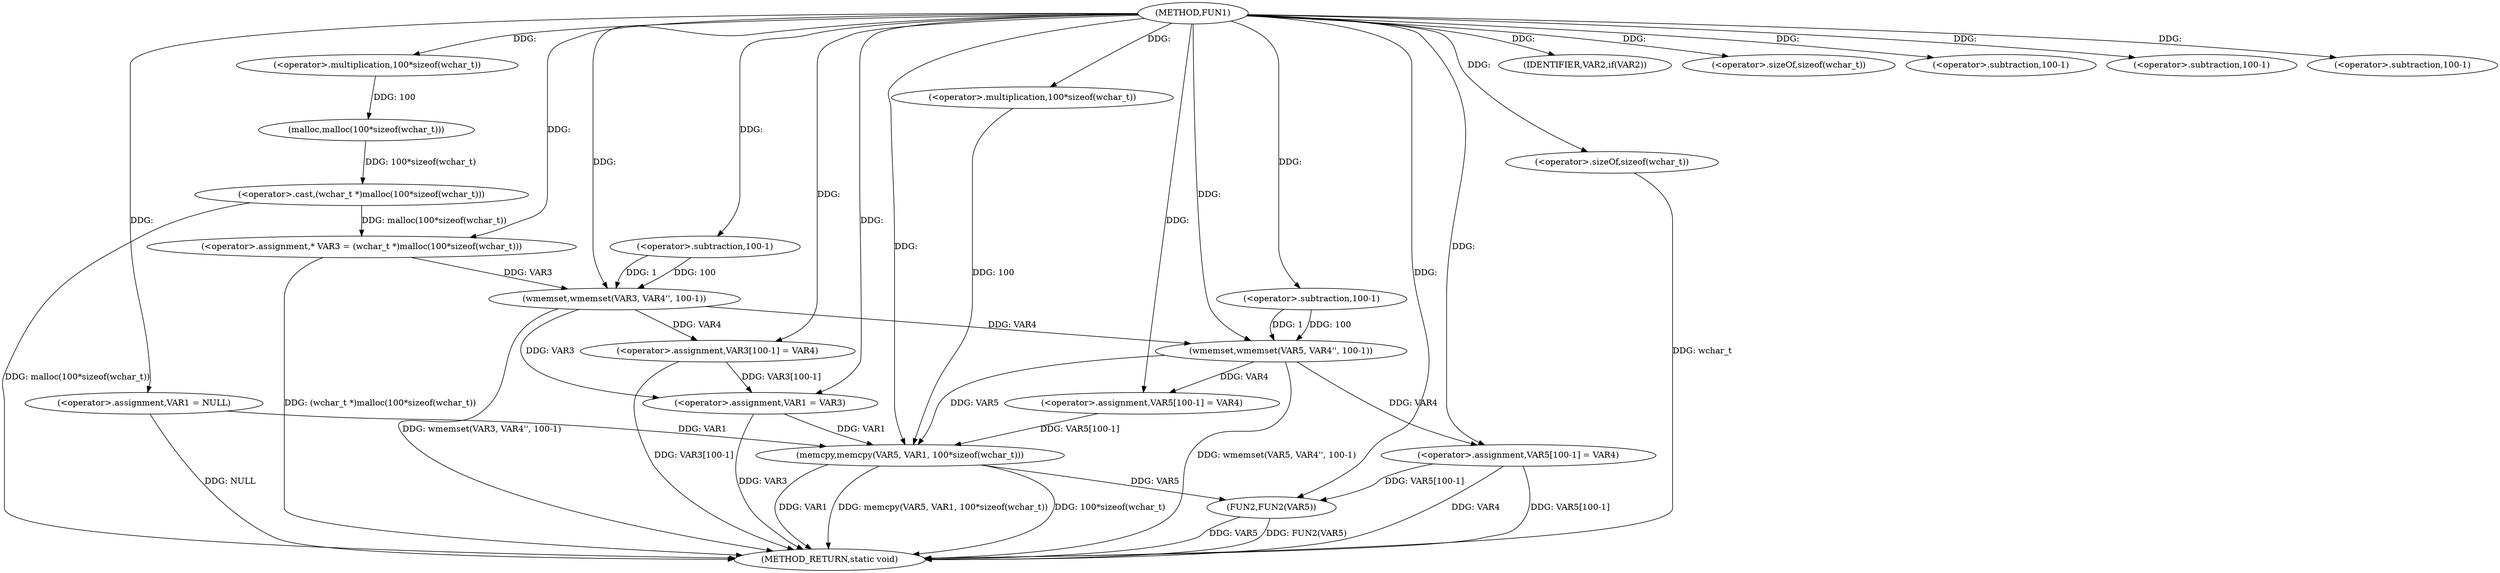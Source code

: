 digraph FUN1 {  
"1000100" [label = "(METHOD,FUN1)" ]
"1000167" [label = "(METHOD_RETURN,static void)" ]
"1000103" [label = "(<operator>.assignment,VAR1 = NULL)" ]
"1000107" [label = "(IDENTIFIER,VAR2,if(VAR2))" ]
"1000111" [label = "(<operator>.assignment,* VAR3 = (wchar_t *)malloc(100*sizeof(wchar_t)))" ]
"1000113" [label = "(<operator>.cast,(wchar_t *)malloc(100*sizeof(wchar_t)))" ]
"1000115" [label = "(malloc,malloc(100*sizeof(wchar_t)))" ]
"1000116" [label = "(<operator>.multiplication,100*sizeof(wchar_t))" ]
"1000118" [label = "(<operator>.sizeOf,sizeof(wchar_t))" ]
"1000120" [label = "(wmemset,wmemset(VAR3, VAR4'', 100-1))" ]
"1000123" [label = "(<operator>.subtraction,100-1)" ]
"1000126" [label = "(<operator>.assignment,VAR3[100-1] = VAR4)" ]
"1000129" [label = "(<operator>.subtraction,100-1)" ]
"1000133" [label = "(<operator>.assignment,VAR1 = VAR3)" ]
"1000138" [label = "(wmemset,wmemset(VAR5, VAR4'', 100-1))" ]
"1000141" [label = "(<operator>.subtraction,100-1)" ]
"1000144" [label = "(<operator>.assignment,VAR5[100-1] = VAR4)" ]
"1000147" [label = "(<operator>.subtraction,100-1)" ]
"1000151" [label = "(memcpy,memcpy(VAR5, VAR1, 100*sizeof(wchar_t)))" ]
"1000154" [label = "(<operator>.multiplication,100*sizeof(wchar_t))" ]
"1000156" [label = "(<operator>.sizeOf,sizeof(wchar_t))" ]
"1000158" [label = "(<operator>.assignment,VAR5[100-1] = VAR4)" ]
"1000161" [label = "(<operator>.subtraction,100-1)" ]
"1000165" [label = "(FUN2,FUN2(VAR5))" ]
  "1000158" -> "1000167"  [ label = "DDG: VAR5[100-1]"] 
  "1000151" -> "1000167"  [ label = "DDG: memcpy(VAR5, VAR1, 100*sizeof(wchar_t))"] 
  "1000156" -> "1000167"  [ label = "DDG: wchar_t"] 
  "1000103" -> "1000167"  [ label = "DDG: NULL"] 
  "1000165" -> "1000167"  [ label = "DDG: VAR5"] 
  "1000113" -> "1000167"  [ label = "DDG: malloc(100*sizeof(wchar_t))"] 
  "1000151" -> "1000167"  [ label = "DDG: 100*sizeof(wchar_t)"] 
  "1000165" -> "1000167"  [ label = "DDG: FUN2(VAR5)"] 
  "1000158" -> "1000167"  [ label = "DDG: VAR4"] 
  "1000126" -> "1000167"  [ label = "DDG: VAR3[100-1]"] 
  "1000151" -> "1000167"  [ label = "DDG: VAR1"] 
  "1000133" -> "1000167"  [ label = "DDG: VAR3"] 
  "1000111" -> "1000167"  [ label = "DDG: (wchar_t *)malloc(100*sizeof(wchar_t))"] 
  "1000120" -> "1000167"  [ label = "DDG: wmemset(VAR3, VAR4'', 100-1)"] 
  "1000138" -> "1000167"  [ label = "DDG: wmemset(VAR5, VAR4'', 100-1)"] 
  "1000100" -> "1000103"  [ label = "DDG: "] 
  "1000100" -> "1000107"  [ label = "DDG: "] 
  "1000113" -> "1000111"  [ label = "DDG: malloc(100*sizeof(wchar_t))"] 
  "1000100" -> "1000111"  [ label = "DDG: "] 
  "1000115" -> "1000113"  [ label = "DDG: 100*sizeof(wchar_t)"] 
  "1000116" -> "1000115"  [ label = "DDG: 100"] 
  "1000100" -> "1000116"  [ label = "DDG: "] 
  "1000100" -> "1000118"  [ label = "DDG: "] 
  "1000111" -> "1000120"  [ label = "DDG: VAR3"] 
  "1000100" -> "1000120"  [ label = "DDG: "] 
  "1000123" -> "1000120"  [ label = "DDG: 100"] 
  "1000123" -> "1000120"  [ label = "DDG: 1"] 
  "1000100" -> "1000123"  [ label = "DDG: "] 
  "1000120" -> "1000126"  [ label = "DDG: VAR4"] 
  "1000100" -> "1000126"  [ label = "DDG: "] 
  "1000100" -> "1000129"  [ label = "DDG: "] 
  "1000120" -> "1000133"  [ label = "DDG: VAR3"] 
  "1000126" -> "1000133"  [ label = "DDG: VAR3[100-1]"] 
  "1000100" -> "1000133"  [ label = "DDG: "] 
  "1000100" -> "1000138"  [ label = "DDG: "] 
  "1000120" -> "1000138"  [ label = "DDG: VAR4"] 
  "1000141" -> "1000138"  [ label = "DDG: 100"] 
  "1000141" -> "1000138"  [ label = "DDG: 1"] 
  "1000100" -> "1000141"  [ label = "DDG: "] 
  "1000138" -> "1000144"  [ label = "DDG: VAR4"] 
  "1000100" -> "1000144"  [ label = "DDG: "] 
  "1000100" -> "1000147"  [ label = "DDG: "] 
  "1000138" -> "1000151"  [ label = "DDG: VAR5"] 
  "1000144" -> "1000151"  [ label = "DDG: VAR5[100-1]"] 
  "1000100" -> "1000151"  [ label = "DDG: "] 
  "1000103" -> "1000151"  [ label = "DDG: VAR1"] 
  "1000133" -> "1000151"  [ label = "DDG: VAR1"] 
  "1000154" -> "1000151"  [ label = "DDG: 100"] 
  "1000100" -> "1000154"  [ label = "DDG: "] 
  "1000100" -> "1000156"  [ label = "DDG: "] 
  "1000100" -> "1000158"  [ label = "DDG: "] 
  "1000138" -> "1000158"  [ label = "DDG: VAR4"] 
  "1000100" -> "1000161"  [ label = "DDG: "] 
  "1000158" -> "1000165"  [ label = "DDG: VAR5[100-1]"] 
  "1000151" -> "1000165"  [ label = "DDG: VAR5"] 
  "1000100" -> "1000165"  [ label = "DDG: "] 
}
